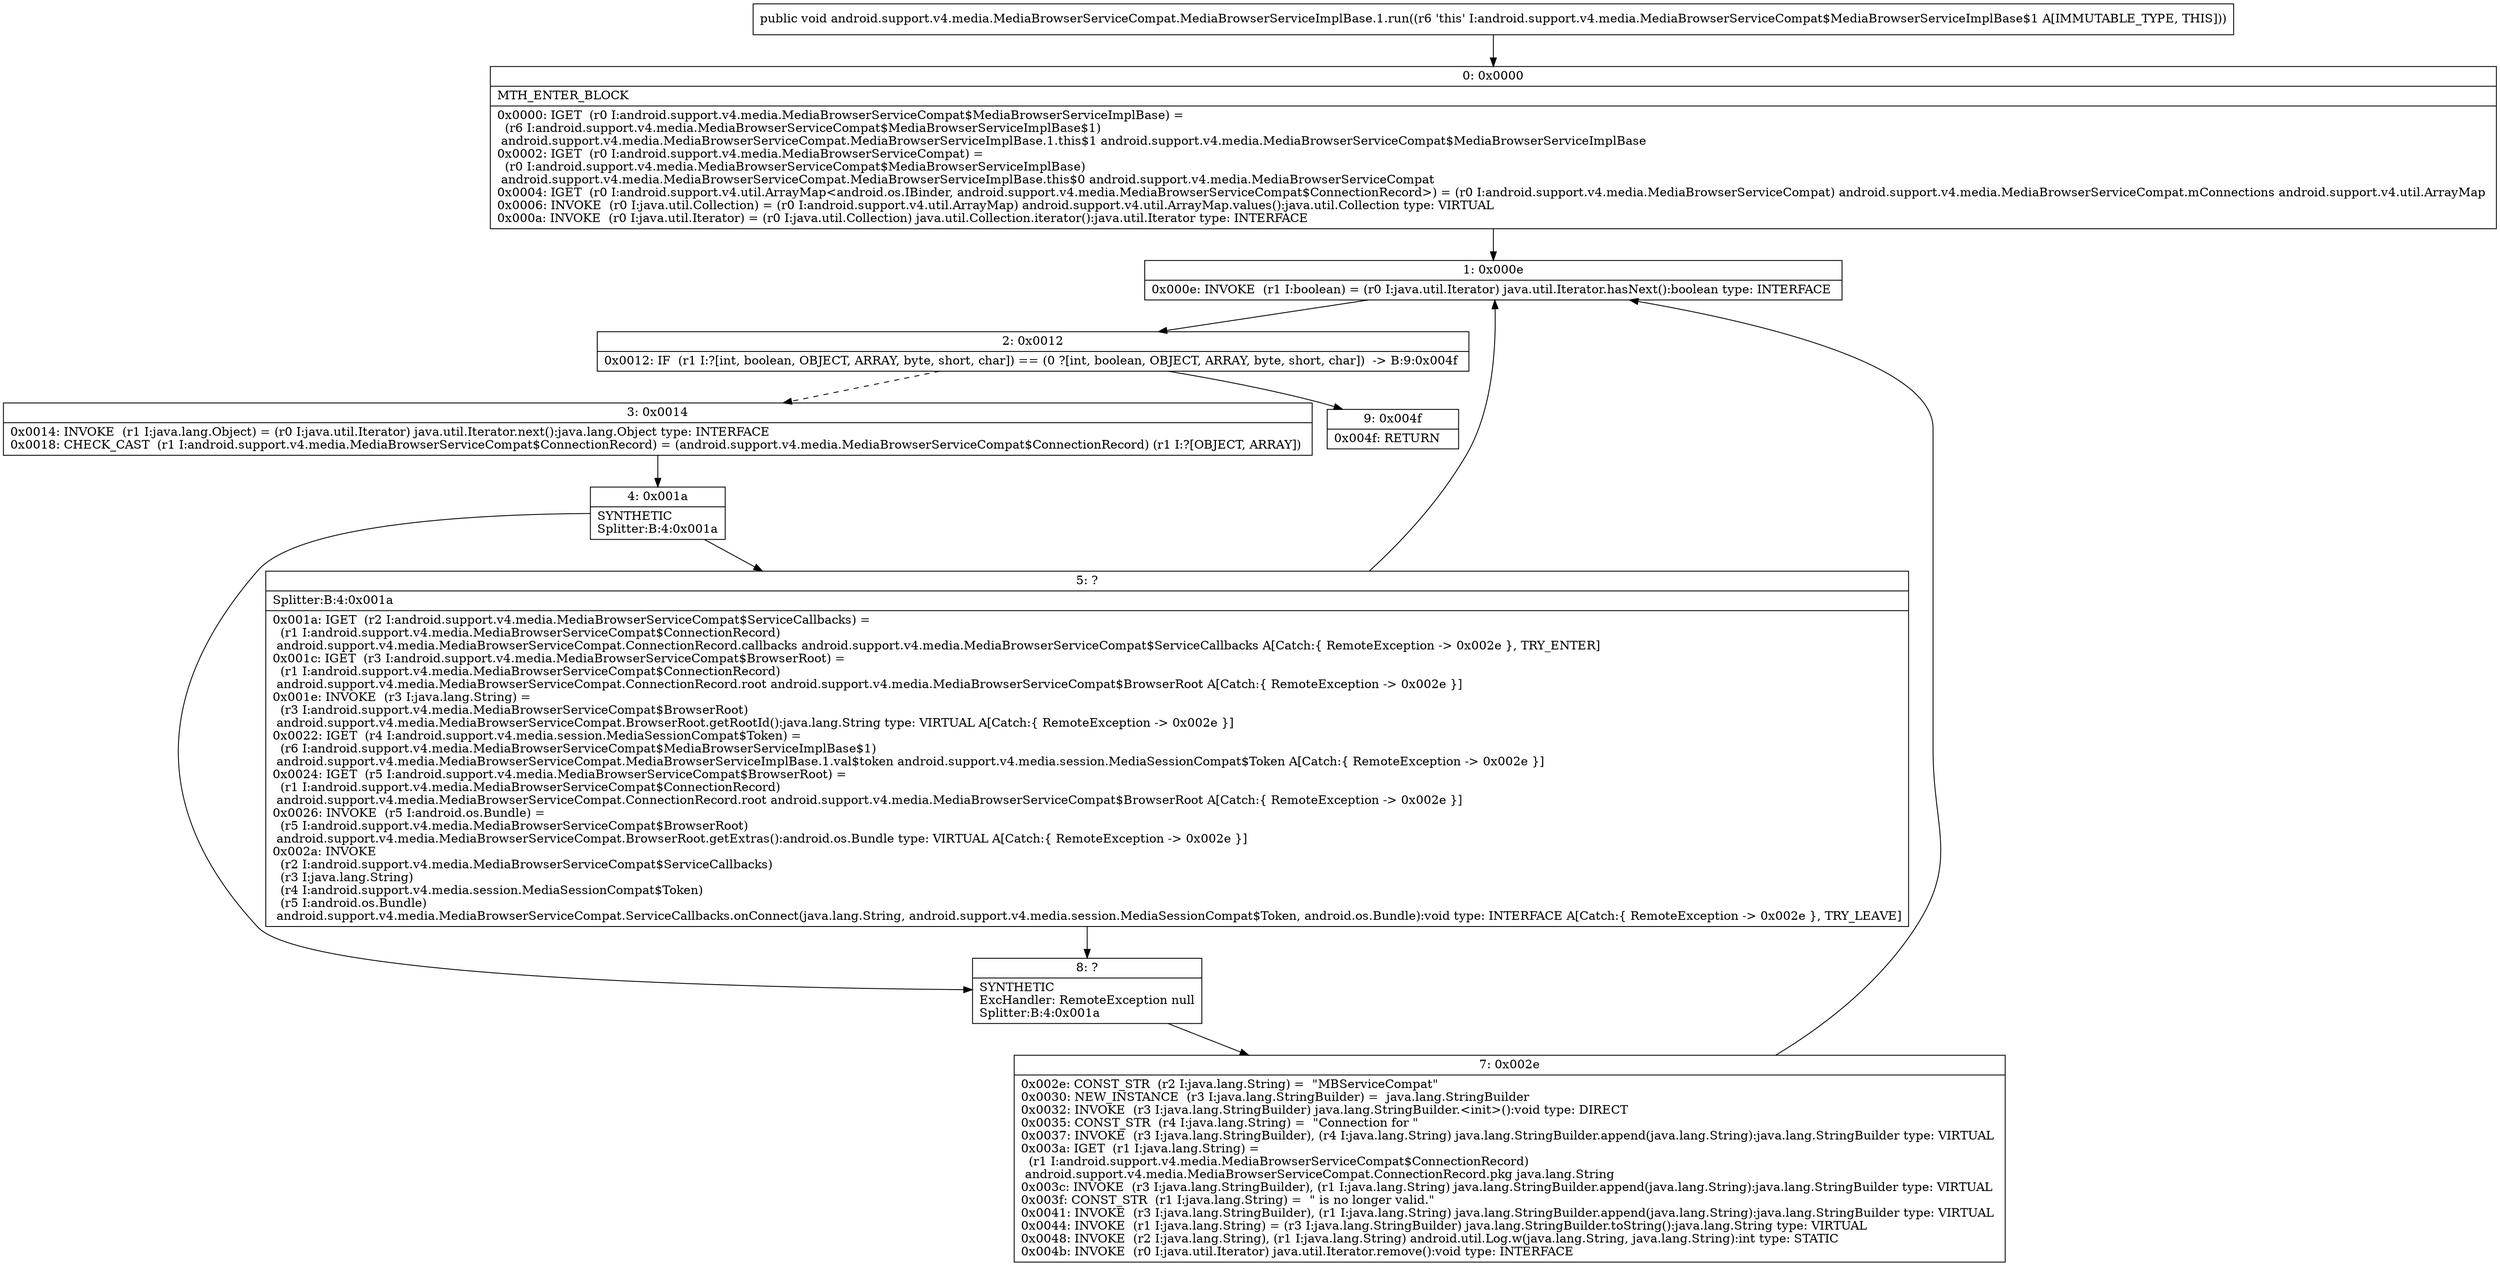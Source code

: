 digraph "CFG forandroid.support.v4.media.MediaBrowserServiceCompat.MediaBrowserServiceImplBase.1.run()V" {
Node_0 [shape=record,label="{0\:\ 0x0000|MTH_ENTER_BLOCK\l|0x0000: IGET  (r0 I:android.support.v4.media.MediaBrowserServiceCompat$MediaBrowserServiceImplBase) = \l  (r6 I:android.support.v4.media.MediaBrowserServiceCompat$MediaBrowserServiceImplBase$1)\l android.support.v4.media.MediaBrowserServiceCompat.MediaBrowserServiceImplBase.1.this$1 android.support.v4.media.MediaBrowserServiceCompat$MediaBrowserServiceImplBase \l0x0002: IGET  (r0 I:android.support.v4.media.MediaBrowserServiceCompat) = \l  (r0 I:android.support.v4.media.MediaBrowserServiceCompat$MediaBrowserServiceImplBase)\l android.support.v4.media.MediaBrowserServiceCompat.MediaBrowserServiceImplBase.this$0 android.support.v4.media.MediaBrowserServiceCompat \l0x0004: IGET  (r0 I:android.support.v4.util.ArrayMap\<android.os.IBinder, android.support.v4.media.MediaBrowserServiceCompat$ConnectionRecord\>) = (r0 I:android.support.v4.media.MediaBrowserServiceCompat) android.support.v4.media.MediaBrowserServiceCompat.mConnections android.support.v4.util.ArrayMap \l0x0006: INVOKE  (r0 I:java.util.Collection) = (r0 I:android.support.v4.util.ArrayMap) android.support.v4.util.ArrayMap.values():java.util.Collection type: VIRTUAL \l0x000a: INVOKE  (r0 I:java.util.Iterator) = (r0 I:java.util.Collection) java.util.Collection.iterator():java.util.Iterator type: INTERFACE \l}"];
Node_1 [shape=record,label="{1\:\ 0x000e|0x000e: INVOKE  (r1 I:boolean) = (r0 I:java.util.Iterator) java.util.Iterator.hasNext():boolean type: INTERFACE \l}"];
Node_2 [shape=record,label="{2\:\ 0x0012|0x0012: IF  (r1 I:?[int, boolean, OBJECT, ARRAY, byte, short, char]) == (0 ?[int, boolean, OBJECT, ARRAY, byte, short, char])  \-\> B:9:0x004f \l}"];
Node_3 [shape=record,label="{3\:\ 0x0014|0x0014: INVOKE  (r1 I:java.lang.Object) = (r0 I:java.util.Iterator) java.util.Iterator.next():java.lang.Object type: INTERFACE \l0x0018: CHECK_CAST  (r1 I:android.support.v4.media.MediaBrowserServiceCompat$ConnectionRecord) = (android.support.v4.media.MediaBrowserServiceCompat$ConnectionRecord) (r1 I:?[OBJECT, ARRAY]) \l}"];
Node_4 [shape=record,label="{4\:\ 0x001a|SYNTHETIC\lSplitter:B:4:0x001a\l}"];
Node_5 [shape=record,label="{5\:\ ?|Splitter:B:4:0x001a\l|0x001a: IGET  (r2 I:android.support.v4.media.MediaBrowserServiceCompat$ServiceCallbacks) = \l  (r1 I:android.support.v4.media.MediaBrowserServiceCompat$ConnectionRecord)\l android.support.v4.media.MediaBrowserServiceCompat.ConnectionRecord.callbacks android.support.v4.media.MediaBrowserServiceCompat$ServiceCallbacks A[Catch:\{ RemoteException \-\> 0x002e \}, TRY_ENTER]\l0x001c: IGET  (r3 I:android.support.v4.media.MediaBrowserServiceCompat$BrowserRoot) = \l  (r1 I:android.support.v4.media.MediaBrowserServiceCompat$ConnectionRecord)\l android.support.v4.media.MediaBrowserServiceCompat.ConnectionRecord.root android.support.v4.media.MediaBrowserServiceCompat$BrowserRoot A[Catch:\{ RemoteException \-\> 0x002e \}]\l0x001e: INVOKE  (r3 I:java.lang.String) = \l  (r3 I:android.support.v4.media.MediaBrowserServiceCompat$BrowserRoot)\l android.support.v4.media.MediaBrowserServiceCompat.BrowserRoot.getRootId():java.lang.String type: VIRTUAL A[Catch:\{ RemoteException \-\> 0x002e \}]\l0x0022: IGET  (r4 I:android.support.v4.media.session.MediaSessionCompat$Token) = \l  (r6 I:android.support.v4.media.MediaBrowserServiceCompat$MediaBrowserServiceImplBase$1)\l android.support.v4.media.MediaBrowserServiceCompat.MediaBrowserServiceImplBase.1.val$token android.support.v4.media.session.MediaSessionCompat$Token A[Catch:\{ RemoteException \-\> 0x002e \}]\l0x0024: IGET  (r5 I:android.support.v4.media.MediaBrowserServiceCompat$BrowserRoot) = \l  (r1 I:android.support.v4.media.MediaBrowserServiceCompat$ConnectionRecord)\l android.support.v4.media.MediaBrowserServiceCompat.ConnectionRecord.root android.support.v4.media.MediaBrowserServiceCompat$BrowserRoot A[Catch:\{ RemoteException \-\> 0x002e \}]\l0x0026: INVOKE  (r5 I:android.os.Bundle) = \l  (r5 I:android.support.v4.media.MediaBrowserServiceCompat$BrowserRoot)\l android.support.v4.media.MediaBrowserServiceCompat.BrowserRoot.getExtras():android.os.Bundle type: VIRTUAL A[Catch:\{ RemoteException \-\> 0x002e \}]\l0x002a: INVOKE  \l  (r2 I:android.support.v4.media.MediaBrowserServiceCompat$ServiceCallbacks)\l  (r3 I:java.lang.String)\l  (r4 I:android.support.v4.media.session.MediaSessionCompat$Token)\l  (r5 I:android.os.Bundle)\l android.support.v4.media.MediaBrowserServiceCompat.ServiceCallbacks.onConnect(java.lang.String, android.support.v4.media.session.MediaSessionCompat$Token, android.os.Bundle):void type: INTERFACE A[Catch:\{ RemoteException \-\> 0x002e \}, TRY_LEAVE]\l}"];
Node_7 [shape=record,label="{7\:\ 0x002e|0x002e: CONST_STR  (r2 I:java.lang.String) =  \"MBServiceCompat\" \l0x0030: NEW_INSTANCE  (r3 I:java.lang.StringBuilder) =  java.lang.StringBuilder \l0x0032: INVOKE  (r3 I:java.lang.StringBuilder) java.lang.StringBuilder.\<init\>():void type: DIRECT \l0x0035: CONST_STR  (r4 I:java.lang.String) =  \"Connection for \" \l0x0037: INVOKE  (r3 I:java.lang.StringBuilder), (r4 I:java.lang.String) java.lang.StringBuilder.append(java.lang.String):java.lang.StringBuilder type: VIRTUAL \l0x003a: IGET  (r1 I:java.lang.String) = \l  (r1 I:android.support.v4.media.MediaBrowserServiceCompat$ConnectionRecord)\l android.support.v4.media.MediaBrowserServiceCompat.ConnectionRecord.pkg java.lang.String \l0x003c: INVOKE  (r3 I:java.lang.StringBuilder), (r1 I:java.lang.String) java.lang.StringBuilder.append(java.lang.String):java.lang.StringBuilder type: VIRTUAL \l0x003f: CONST_STR  (r1 I:java.lang.String) =  \" is no longer valid.\" \l0x0041: INVOKE  (r3 I:java.lang.StringBuilder), (r1 I:java.lang.String) java.lang.StringBuilder.append(java.lang.String):java.lang.StringBuilder type: VIRTUAL \l0x0044: INVOKE  (r1 I:java.lang.String) = (r3 I:java.lang.StringBuilder) java.lang.StringBuilder.toString():java.lang.String type: VIRTUAL \l0x0048: INVOKE  (r2 I:java.lang.String), (r1 I:java.lang.String) android.util.Log.w(java.lang.String, java.lang.String):int type: STATIC \l0x004b: INVOKE  (r0 I:java.util.Iterator) java.util.Iterator.remove():void type: INTERFACE \l}"];
Node_8 [shape=record,label="{8\:\ ?|SYNTHETIC\lExcHandler: RemoteException null\lSplitter:B:4:0x001a\l}"];
Node_9 [shape=record,label="{9\:\ 0x004f|0x004f: RETURN   \l}"];
MethodNode[shape=record,label="{public void android.support.v4.media.MediaBrowserServiceCompat.MediaBrowserServiceImplBase.1.run((r6 'this' I:android.support.v4.media.MediaBrowserServiceCompat$MediaBrowserServiceImplBase$1 A[IMMUTABLE_TYPE, THIS])) }"];
MethodNode -> Node_0;
Node_0 -> Node_1;
Node_1 -> Node_2;
Node_2 -> Node_3[style=dashed];
Node_2 -> Node_9;
Node_3 -> Node_4;
Node_4 -> Node_5;
Node_4 -> Node_8;
Node_5 -> Node_8;
Node_5 -> Node_1;
Node_7 -> Node_1;
Node_8 -> Node_7;
}

